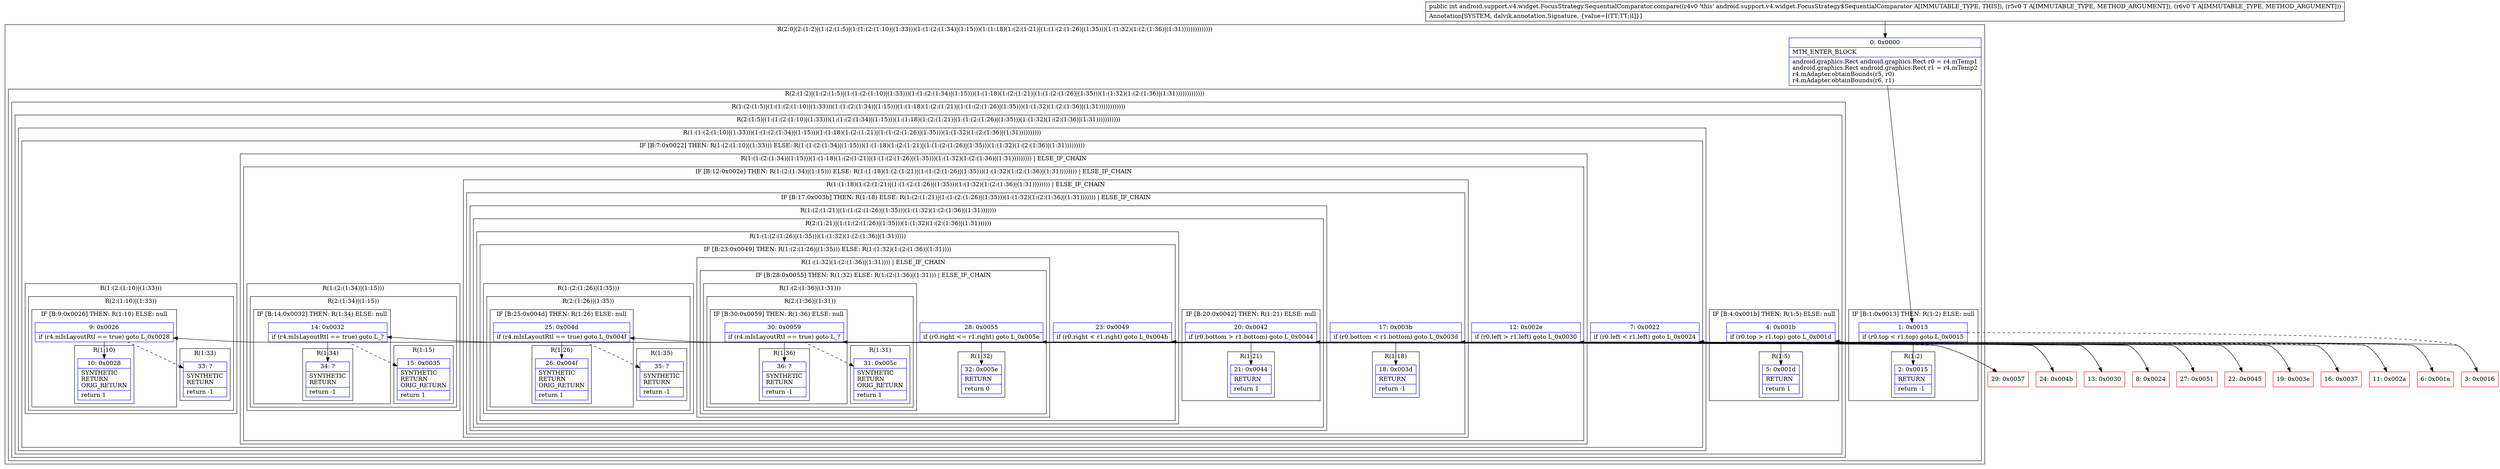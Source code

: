digraph "CFG forandroid.support.v4.widget.FocusStrategy.SequentialComparator.compare(Ljava\/lang\/Object;Ljava\/lang\/Object;)I" {
subgraph cluster_Region_897107150 {
label = "R(2:0|(2:(1:2)|(1:(2:(1:5)|(1:(1:(2:(1:10)|(1:33)))(1:(1:(2:(1:34)|(1:15)))(1:(1:18)(1:(2:(1:21)|(1:(1:(2:(1:26)|(1:35)))(1:(1:32)(1:(2:(1:36)|(1:31))))))))))))))";
node [shape=record,color=blue];
Node_0 [shape=record,label="{0\:\ 0x0000|MTH_ENTER_BLOCK\l|android.graphics.Rect android.graphics.Rect r0 = r4.mTemp1\landroid.graphics.Rect android.graphics.Rect r1 = r4.mTemp2\lr4.mAdapter.obtainBounds(r5, r0)\lr4.mAdapter.obtainBounds(r6, r1)\l}"];
subgraph cluster_Region_327180532 {
label = "R(2:(1:2)|(1:(2:(1:5)|(1:(1:(2:(1:10)|(1:33)))(1:(1:(2:(1:34)|(1:15)))(1:(1:18)(1:(2:(1:21)|(1:(1:(2:(1:26)|(1:35)))(1:(1:32)(1:(2:(1:36)|(1:31)))))))))))))";
node [shape=record,color=blue];
subgraph cluster_IfRegion_2035229020 {
label = "IF [B:1:0x0013] THEN: R(1:2) ELSE: null";
node [shape=record,color=blue];
Node_1 [shape=record,label="{1\:\ 0x0013|if (r0.top \< r1.top) goto L_0x0015\l}"];
subgraph cluster_Region_1516006016 {
label = "R(1:2)";
node [shape=record,color=blue];
Node_2 [shape=record,label="{2\:\ 0x0015|RETURN\l|return \-1\l}"];
}
}
subgraph cluster_Region_806030183 {
label = "R(1:(2:(1:5)|(1:(1:(2:(1:10)|(1:33)))(1:(1:(2:(1:34)|(1:15)))(1:(1:18)(1:(2:(1:21)|(1:(1:(2:(1:26)|(1:35)))(1:(1:32)(1:(2:(1:36)|(1:31))))))))))))";
node [shape=record,color=blue];
subgraph cluster_Region_1539144394 {
label = "R(2:(1:5)|(1:(1:(2:(1:10)|(1:33)))(1:(1:(2:(1:34)|(1:15)))(1:(1:18)(1:(2:(1:21)|(1:(1:(2:(1:26)|(1:35)))(1:(1:32)(1:(2:(1:36)|(1:31)))))))))))";
node [shape=record,color=blue];
subgraph cluster_IfRegion_1942218491 {
label = "IF [B:4:0x001b] THEN: R(1:5) ELSE: null";
node [shape=record,color=blue];
Node_4 [shape=record,label="{4\:\ 0x001b|if (r0.top \> r1.top) goto L_0x001d\l}"];
subgraph cluster_Region_1261053577 {
label = "R(1:5)";
node [shape=record,color=blue];
Node_5 [shape=record,label="{5\:\ 0x001d|RETURN\l|return 1\l}"];
}
}
subgraph cluster_Region_1922784518 {
label = "R(1:(1:(2:(1:10)|(1:33)))(1:(1:(2:(1:34)|(1:15)))(1:(1:18)(1:(2:(1:21)|(1:(1:(2:(1:26)|(1:35)))(1:(1:32)(1:(2:(1:36)|(1:31))))))))))";
node [shape=record,color=blue];
subgraph cluster_IfRegion_1036406443 {
label = "IF [B:7:0x0022] THEN: R(1:(2:(1:10)|(1:33))) ELSE: R(1:(1:(2:(1:34)|(1:15)))(1:(1:18)(1:(2:(1:21)|(1:(1:(2:(1:26)|(1:35)))(1:(1:32)(1:(2:(1:36)|(1:31)))))))))";
node [shape=record,color=blue];
Node_7 [shape=record,label="{7\:\ 0x0022|if (r0.left \< r1.left) goto L_0x0024\l}"];
subgraph cluster_Region_446902273 {
label = "R(1:(2:(1:10)|(1:33)))";
node [shape=record,color=blue];
subgraph cluster_Region_720925365 {
label = "R(2:(1:10)|(1:33))";
node [shape=record,color=blue];
subgraph cluster_IfRegion_813434637 {
label = "IF [B:9:0x0026] THEN: R(1:10) ELSE: null";
node [shape=record,color=blue];
Node_9 [shape=record,label="{9\:\ 0x0026|if (r4.mIsLayoutRtl == true) goto L_0x0028\l}"];
subgraph cluster_Region_413601641 {
label = "R(1:10)";
node [shape=record,color=blue];
Node_10 [shape=record,label="{10\:\ 0x0028|SYNTHETIC\lRETURN\lORIG_RETURN\l|return 1\l}"];
}
}
subgraph cluster_Region_461838148 {
label = "R(1:33)";
node [shape=record,color=blue];
Node_33 [shape=record,label="{33\:\ ?|SYNTHETIC\lRETURN\l|return \-1\l}"];
}
}
}
subgraph cluster_Region_1912841051 {
label = "R(1:(1:(2:(1:34)|(1:15)))(1:(1:18)(1:(2:(1:21)|(1:(1:(2:(1:26)|(1:35)))(1:(1:32)(1:(2:(1:36)|(1:31))))))))) | ELSE_IF_CHAIN\l";
node [shape=record,color=blue];
subgraph cluster_IfRegion_1324065641 {
label = "IF [B:12:0x002e] THEN: R(1:(2:(1:34)|(1:15))) ELSE: R(1:(1:18)(1:(2:(1:21)|(1:(1:(2:(1:26)|(1:35)))(1:(1:32)(1:(2:(1:36)|(1:31)))))))) | ELSE_IF_CHAIN\l";
node [shape=record,color=blue];
Node_12 [shape=record,label="{12\:\ 0x002e|if (r0.left \> r1.left) goto L_0x0030\l}"];
subgraph cluster_Region_571971193 {
label = "R(1:(2:(1:34)|(1:15)))";
node [shape=record,color=blue];
subgraph cluster_Region_48961813 {
label = "R(2:(1:34)|(1:15))";
node [shape=record,color=blue];
subgraph cluster_IfRegion_569705275 {
label = "IF [B:14:0x0032] THEN: R(1:34) ELSE: null";
node [shape=record,color=blue];
Node_14 [shape=record,label="{14\:\ 0x0032|if (r4.mIsLayoutRtl == true) goto L_?\l}"];
subgraph cluster_Region_1308849445 {
label = "R(1:34)";
node [shape=record,color=blue];
Node_34 [shape=record,label="{34\:\ ?|SYNTHETIC\lRETURN\l|return \-1\l}"];
}
}
subgraph cluster_Region_1354335938 {
label = "R(1:15)";
node [shape=record,color=blue];
Node_15 [shape=record,label="{15\:\ 0x0035|SYNTHETIC\lRETURN\lORIG_RETURN\l|return 1\l}"];
}
}
}
subgraph cluster_Region_171974257 {
label = "R(1:(1:18)(1:(2:(1:21)|(1:(1:(2:(1:26)|(1:35)))(1:(1:32)(1:(2:(1:36)|(1:31)))))))) | ELSE_IF_CHAIN\l";
node [shape=record,color=blue];
subgraph cluster_IfRegion_1320037929 {
label = "IF [B:17:0x003b] THEN: R(1:18) ELSE: R(1:(2:(1:21)|(1:(1:(2:(1:26)|(1:35)))(1:(1:32)(1:(2:(1:36)|(1:31))))))) | ELSE_IF_CHAIN\l";
node [shape=record,color=blue];
Node_17 [shape=record,label="{17\:\ 0x003b|if (r0.bottom \< r1.bottom) goto L_0x003d\l}"];
subgraph cluster_Region_61159641 {
label = "R(1:18)";
node [shape=record,color=blue];
Node_18 [shape=record,label="{18\:\ 0x003d|RETURN\l|return \-1\l}"];
}
subgraph cluster_Region_1448796117 {
label = "R(1:(2:(1:21)|(1:(1:(2:(1:26)|(1:35)))(1:(1:32)(1:(2:(1:36)|(1:31)))))))";
node [shape=record,color=blue];
subgraph cluster_Region_1246354506 {
label = "R(2:(1:21)|(1:(1:(2:(1:26)|(1:35)))(1:(1:32)(1:(2:(1:36)|(1:31))))))";
node [shape=record,color=blue];
subgraph cluster_IfRegion_574025017 {
label = "IF [B:20:0x0042] THEN: R(1:21) ELSE: null";
node [shape=record,color=blue];
Node_20 [shape=record,label="{20\:\ 0x0042|if (r0.bottom \> r1.bottom) goto L_0x0044\l}"];
subgraph cluster_Region_1081143524 {
label = "R(1:21)";
node [shape=record,color=blue];
Node_21 [shape=record,label="{21\:\ 0x0044|RETURN\l|return 1\l}"];
}
}
subgraph cluster_Region_1790540739 {
label = "R(1:(1:(2:(1:26)|(1:35)))(1:(1:32)(1:(2:(1:36)|(1:31)))))";
node [shape=record,color=blue];
subgraph cluster_IfRegion_764038338 {
label = "IF [B:23:0x0049] THEN: R(1:(2:(1:26)|(1:35))) ELSE: R(1:(1:32)(1:(2:(1:36)|(1:31))))";
node [shape=record,color=blue];
Node_23 [shape=record,label="{23\:\ 0x0049|if (r0.right \< r1.right) goto L_0x004b\l}"];
subgraph cluster_Region_1780327734 {
label = "R(1:(2:(1:26)|(1:35)))";
node [shape=record,color=blue];
subgraph cluster_Region_1857195955 {
label = "R(2:(1:26)|(1:35))";
node [shape=record,color=blue];
subgraph cluster_IfRegion_688039249 {
label = "IF [B:25:0x004d] THEN: R(1:26) ELSE: null";
node [shape=record,color=blue];
Node_25 [shape=record,label="{25\:\ 0x004d|if (r4.mIsLayoutRtl == true) goto L_0x004f\l}"];
subgraph cluster_Region_147104977 {
label = "R(1:26)";
node [shape=record,color=blue];
Node_26 [shape=record,label="{26\:\ 0x004f|SYNTHETIC\lRETURN\lORIG_RETURN\l|return 1\l}"];
}
}
subgraph cluster_Region_259495146 {
label = "R(1:35)";
node [shape=record,color=blue];
Node_35 [shape=record,label="{35\:\ ?|SYNTHETIC\lRETURN\l|return \-1\l}"];
}
}
}
subgraph cluster_Region_1967279520 {
label = "R(1:(1:32)(1:(2:(1:36)|(1:31)))) | ELSE_IF_CHAIN\l";
node [shape=record,color=blue];
subgraph cluster_IfRegion_1047089905 {
label = "IF [B:28:0x0055] THEN: R(1:32) ELSE: R(1:(2:(1:36)|(1:31))) | ELSE_IF_CHAIN\l";
node [shape=record,color=blue];
Node_28 [shape=record,label="{28\:\ 0x0055|if (r0.right \<= r1.right) goto L_0x005e\l}"];
subgraph cluster_Region_1230394996 {
label = "R(1:32)";
node [shape=record,color=blue];
Node_32 [shape=record,label="{32\:\ 0x005e|RETURN\l|return 0\l}"];
}
subgraph cluster_Region_1679393187 {
label = "R(1:(2:(1:36)|(1:31)))";
node [shape=record,color=blue];
subgraph cluster_Region_1467652366 {
label = "R(2:(1:36)|(1:31))";
node [shape=record,color=blue];
subgraph cluster_IfRegion_817029388 {
label = "IF [B:30:0x0059] THEN: R(1:36) ELSE: null";
node [shape=record,color=blue];
Node_30 [shape=record,label="{30\:\ 0x0059|if (r4.mIsLayoutRtl == true) goto L_?\l}"];
subgraph cluster_Region_1261237400 {
label = "R(1:36)";
node [shape=record,color=blue];
Node_36 [shape=record,label="{36\:\ ?|SYNTHETIC\lRETURN\l|return \-1\l}"];
}
}
subgraph cluster_Region_1670410439 {
label = "R(1:31)";
node [shape=record,color=blue];
Node_31 [shape=record,label="{31\:\ 0x005c|SYNTHETIC\lRETURN\lORIG_RETURN\l|return 1\l}"];
}
}
}
}
}
}
}
}
}
}
}
}
}
}
}
}
}
}
}
Node_3 [shape=record,color=red,label="{3\:\ 0x0016}"];
Node_6 [shape=record,color=red,label="{6\:\ 0x001e}"];
Node_8 [shape=record,color=red,label="{8\:\ 0x0024}"];
Node_11 [shape=record,color=red,label="{11\:\ 0x002a}"];
Node_13 [shape=record,color=red,label="{13\:\ 0x0030}"];
Node_16 [shape=record,color=red,label="{16\:\ 0x0037}"];
Node_19 [shape=record,color=red,label="{19\:\ 0x003e}"];
Node_22 [shape=record,color=red,label="{22\:\ 0x0045}"];
Node_24 [shape=record,color=red,label="{24\:\ 0x004b}"];
Node_27 [shape=record,color=red,label="{27\:\ 0x0051}"];
Node_29 [shape=record,color=red,label="{29\:\ 0x0057}"];
MethodNode[shape=record,label="{public int android.support.v4.widget.FocusStrategy.SequentialComparator.compare((r4v0 'this' android.support.v4.widget.FocusStrategy$SequentialComparator A[IMMUTABLE_TYPE, THIS]), (r5v0 T A[IMMUTABLE_TYPE, METHOD_ARGUMENT]), (r6v0 T A[IMMUTABLE_TYPE, METHOD_ARGUMENT]))  | Annotation[SYSTEM, dalvik.annotation.Signature, \{value=[(TT;TT;)I]\}]\l}"];
MethodNode -> Node_0;
Node_0 -> Node_1;
Node_1 -> Node_2;
Node_1 -> Node_3[style=dashed];
Node_4 -> Node_5;
Node_4 -> Node_6[style=dashed];
Node_7 -> Node_8;
Node_7 -> Node_11[style=dashed];
Node_9 -> Node_10;
Node_9 -> Node_33[style=dashed];
Node_12 -> Node_13;
Node_12 -> Node_16[style=dashed];
Node_14 -> Node_15[style=dashed];
Node_14 -> Node_34;
Node_17 -> Node_18;
Node_17 -> Node_19[style=dashed];
Node_20 -> Node_21;
Node_20 -> Node_22[style=dashed];
Node_23 -> Node_24;
Node_23 -> Node_27[style=dashed];
Node_25 -> Node_26;
Node_25 -> Node_35[style=dashed];
Node_28 -> Node_29[style=dashed];
Node_28 -> Node_32;
Node_30 -> Node_31[style=dashed];
Node_30 -> Node_36;
Node_3 -> Node_4;
Node_6 -> Node_7;
Node_8 -> Node_9;
Node_11 -> Node_12;
Node_13 -> Node_14;
Node_16 -> Node_17;
Node_19 -> Node_20;
Node_22 -> Node_23;
Node_24 -> Node_25;
Node_27 -> Node_28;
Node_29 -> Node_30;
}

